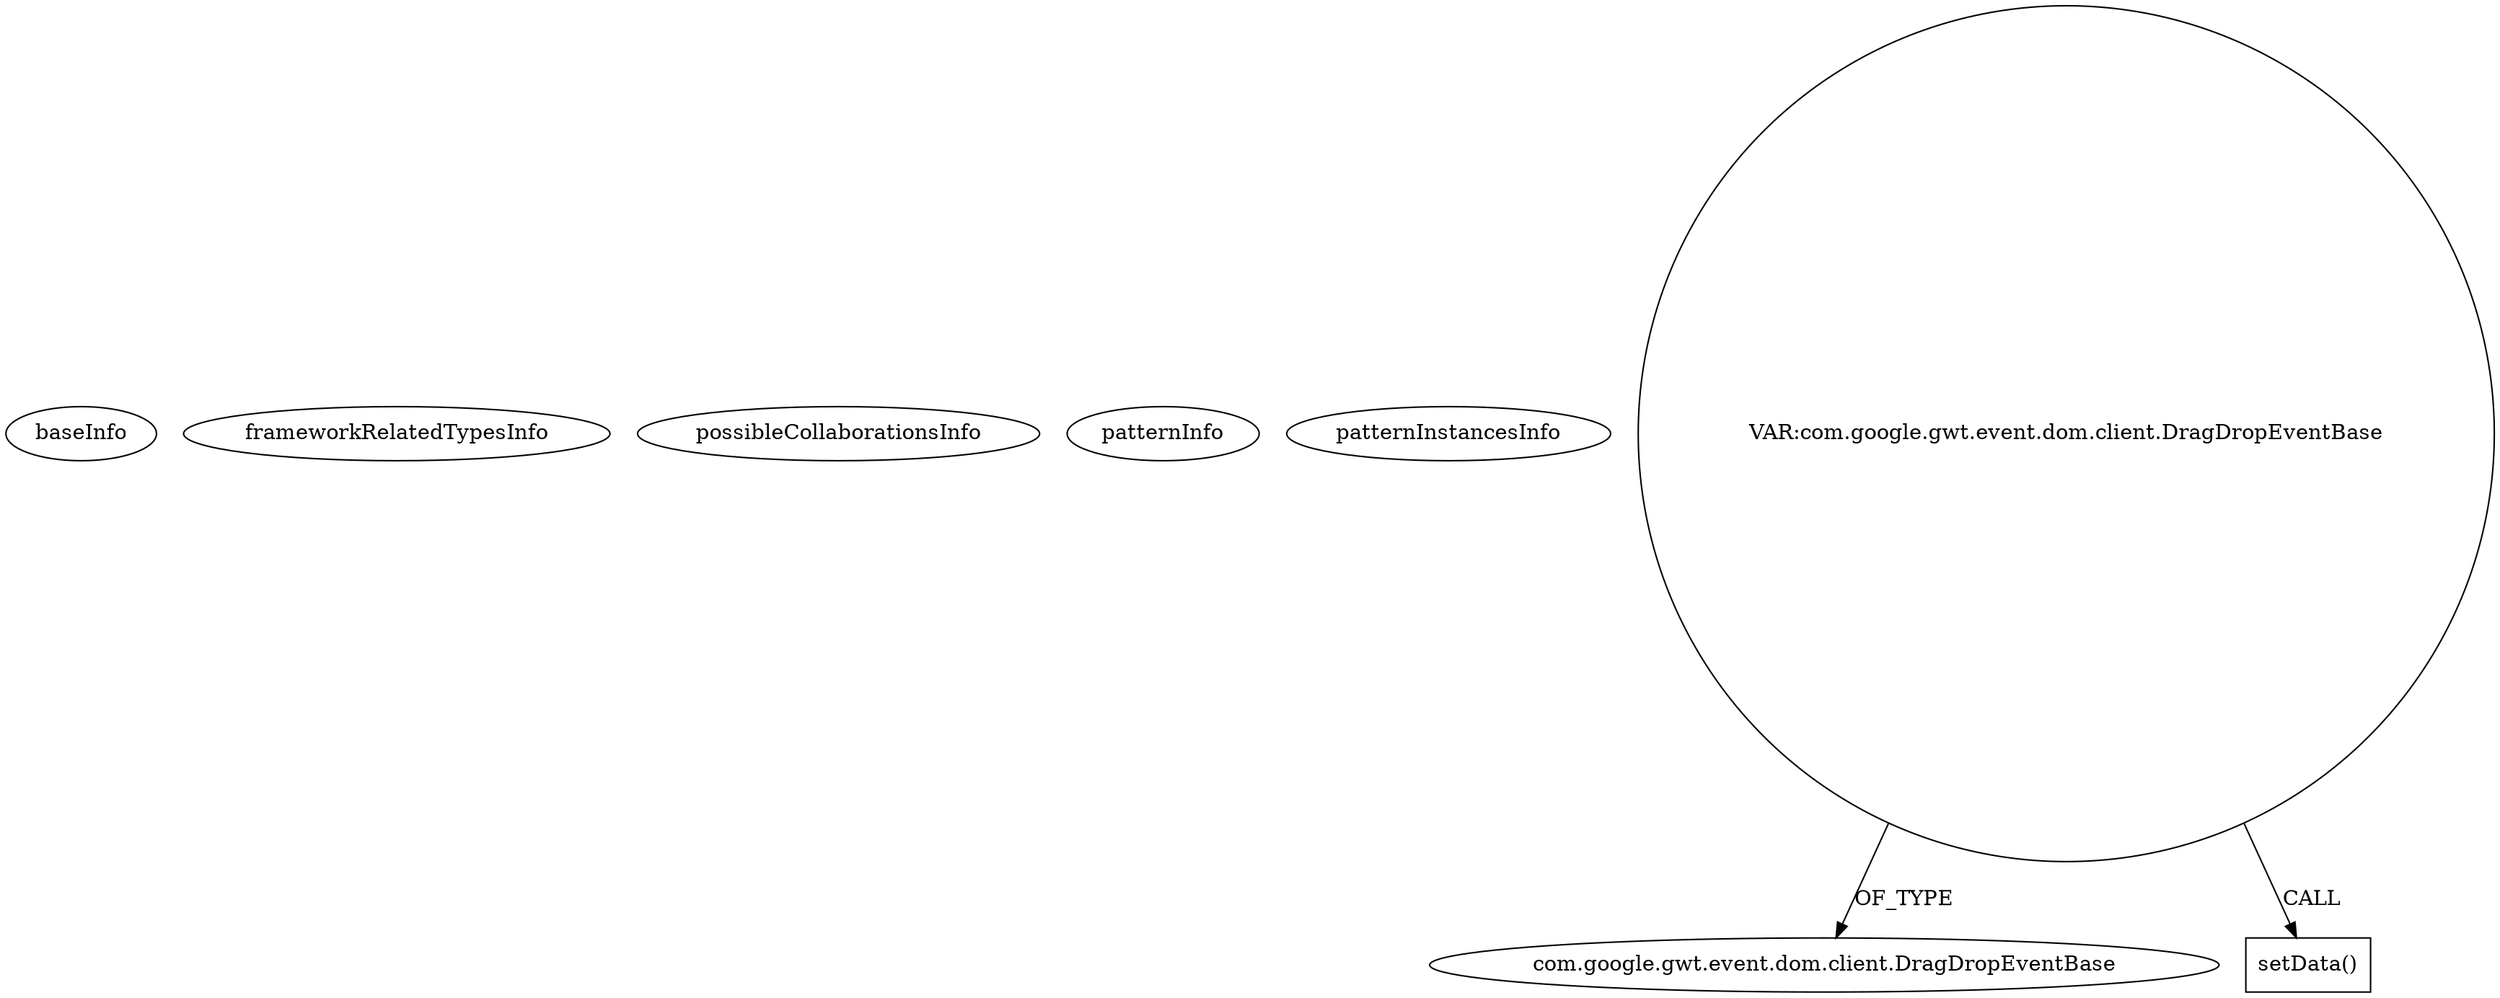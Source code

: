 digraph {
baseInfo[graphId=2074,category="pattern",isAnonymous=false,possibleRelation=false]
frameworkRelatedTypesInfo[]
possibleCollaborationsInfo[]
patternInfo[frequency=2.0,patternRootClient=null]
patternInstancesInfo[0="cbopp-gwt-taglist~/cbopp-gwt-taglist/gwt-taglist-master/src/main/java/com/virilis_software/gwt/taglist/client/comp/tag/TagView.java~void activateDnD()~1032",1="cbopp-gwt-taglist~/cbopp-gwt-taglist/gwt-taglist-master/src/main/java/com/virilis_software/gwt/taglist/client/comp/tag/TagView.java~TagView~1029"]
58[label="com.google.gwt.event.dom.client.DragDropEventBase",vertexType="FRAMEWORK_CLASS_TYPE",isFrameworkType=false]
56[label="VAR:com.google.gwt.event.dom.client.DragDropEventBase",vertexType="VARIABLE_EXPRESION",isFrameworkType=false,shape=circle]
57[label="setData()",vertexType="INSIDE_CALL",isFrameworkType=false,shape=box]
56->57[label="CALL"]
56->58[label="OF_TYPE"]
}
